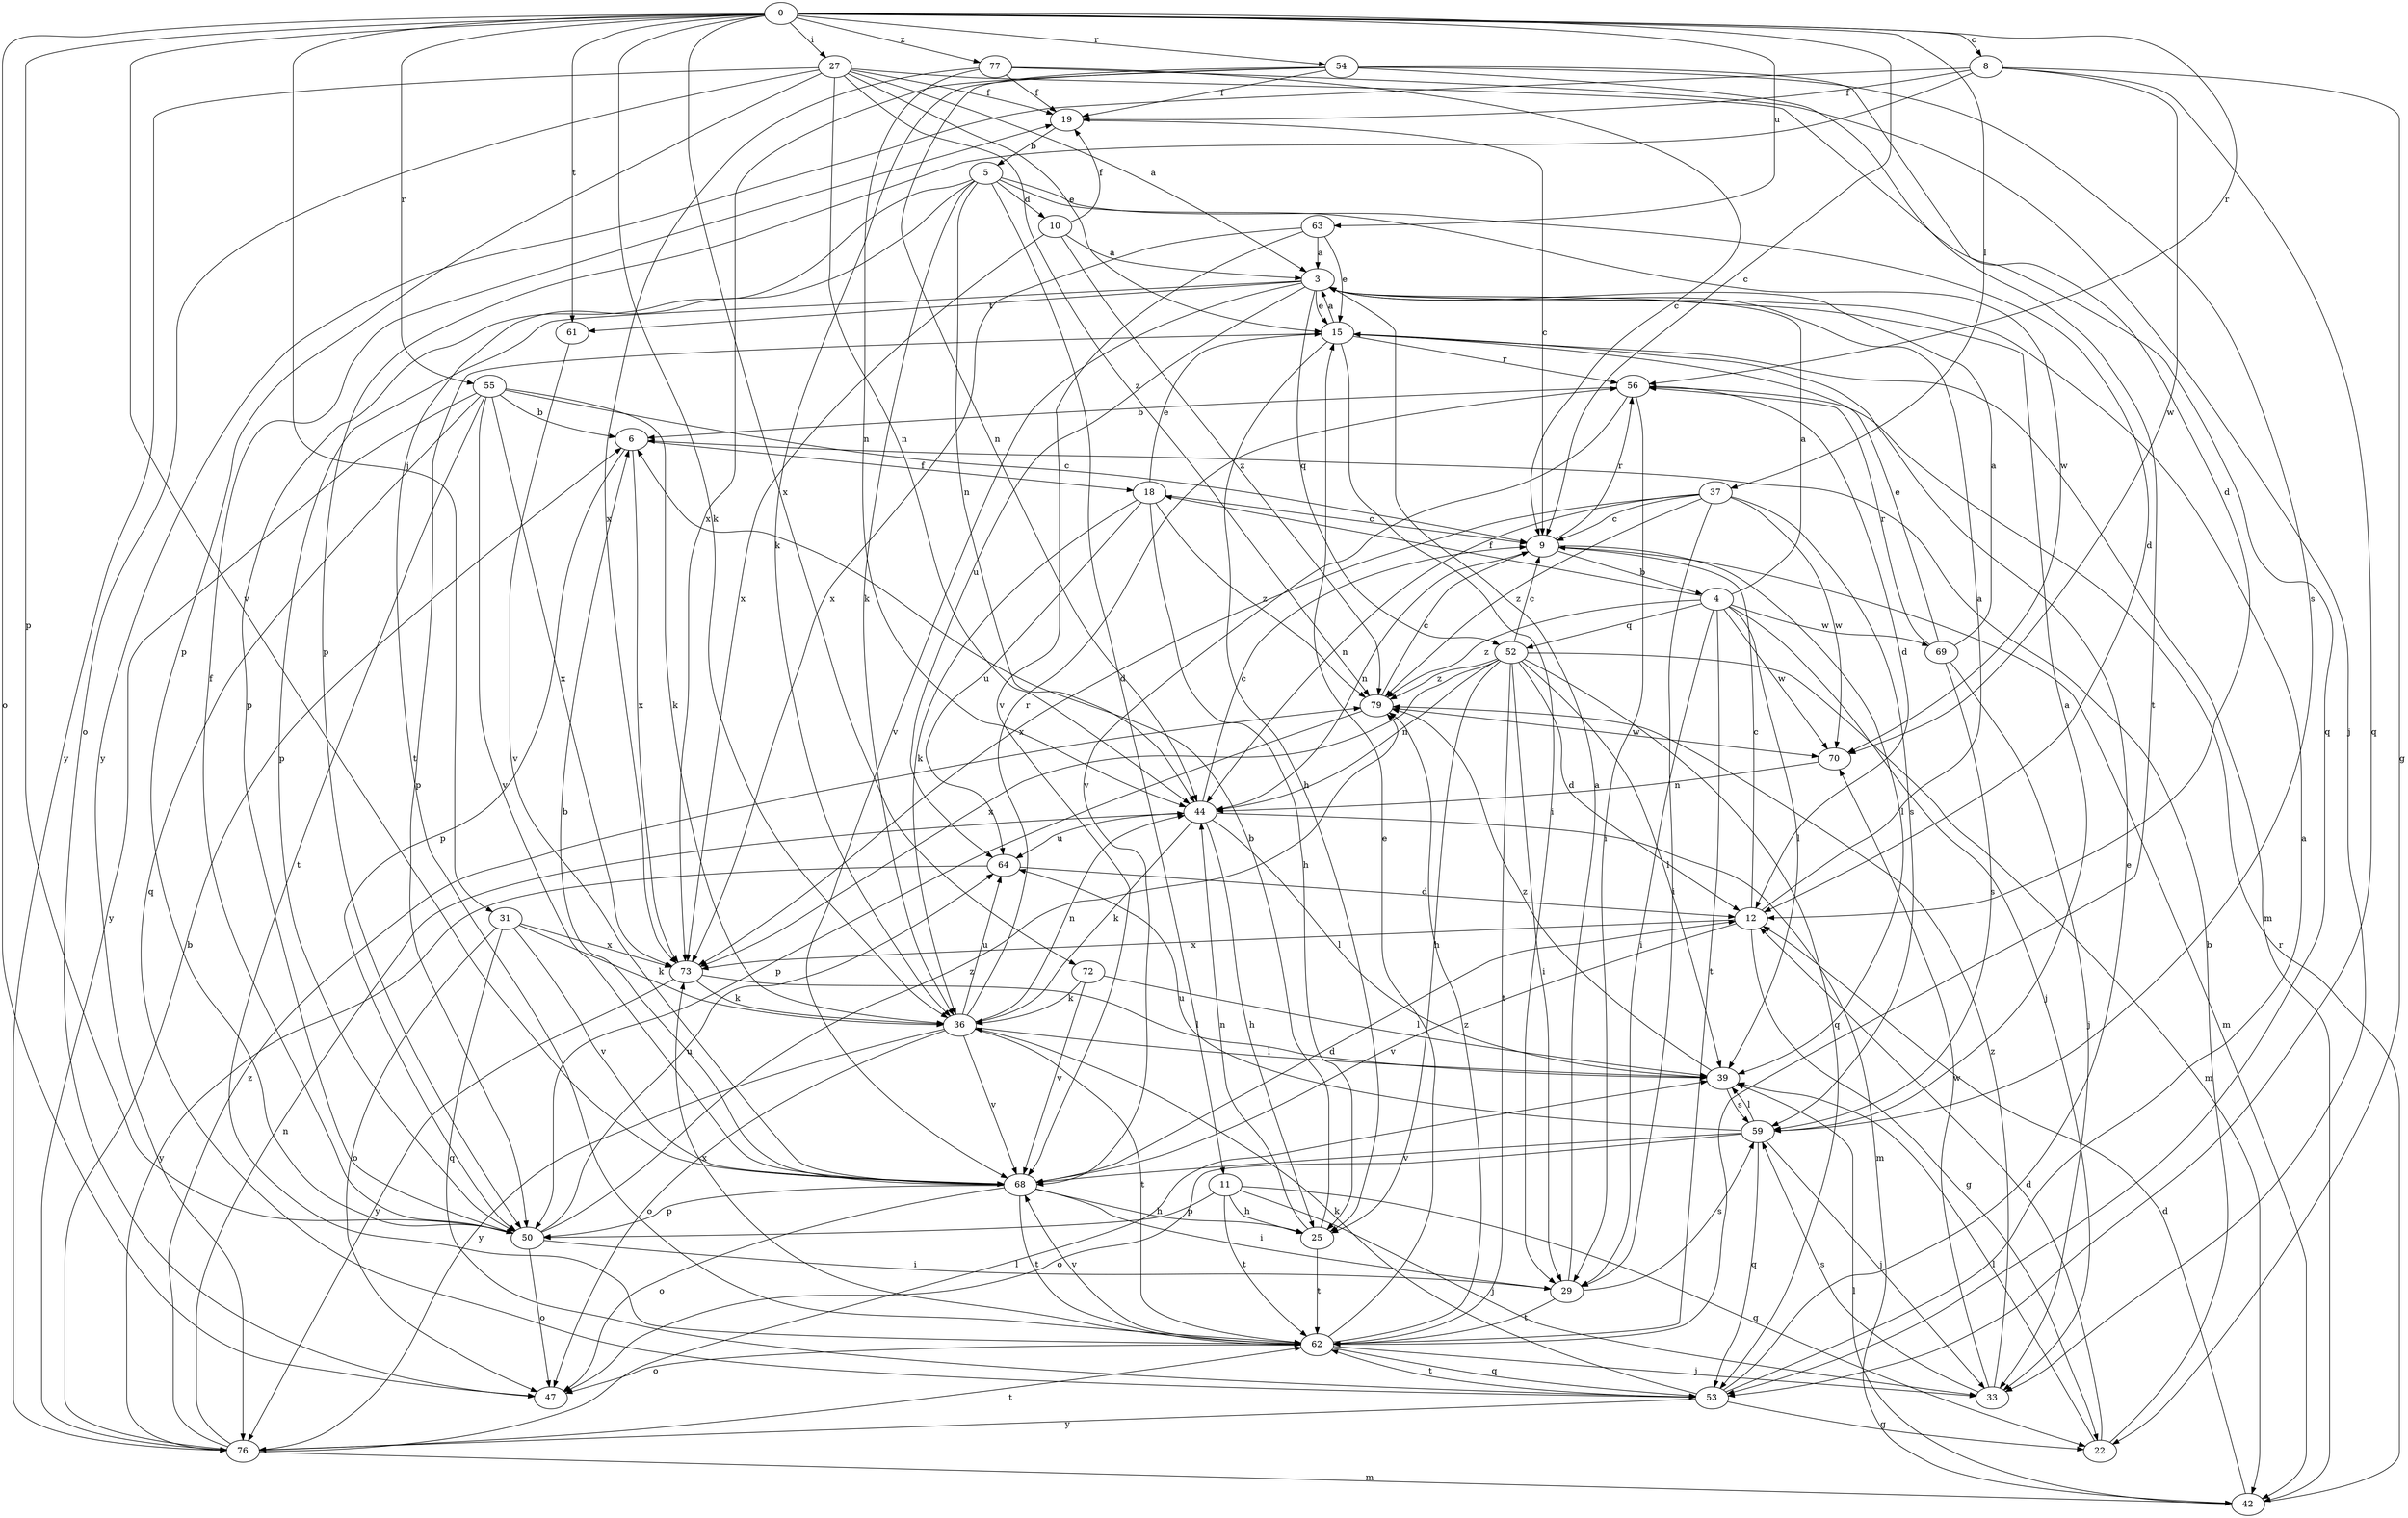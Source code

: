strict digraph  {
0;
3;
4;
5;
6;
8;
9;
10;
11;
12;
15;
18;
19;
22;
25;
27;
29;
31;
33;
36;
37;
39;
42;
44;
47;
50;
52;
53;
54;
55;
56;
59;
61;
62;
63;
64;
68;
69;
70;
72;
73;
76;
77;
79;
0 -> 8  [label=c];
0 -> 9  [label=c];
0 -> 27  [label=i];
0 -> 31  [label=j];
0 -> 36  [label=k];
0 -> 37  [label=l];
0 -> 47  [label=o];
0 -> 50  [label=p];
0 -> 54  [label=r];
0 -> 55  [label=r];
0 -> 56  [label=r];
0 -> 61  [label=t];
0 -> 63  [label=u];
0 -> 68  [label=v];
0 -> 72  [label=x];
0 -> 77  [label=z];
3 -> 15  [label=e];
3 -> 50  [label=p];
3 -> 52  [label=q];
3 -> 61  [label=t];
3 -> 64  [label=u];
3 -> 68  [label=v];
4 -> 3  [label=a];
4 -> 18  [label=f];
4 -> 29  [label=i];
4 -> 33  [label=j];
4 -> 39  [label=l];
4 -> 52  [label=q];
4 -> 62  [label=t];
4 -> 69  [label=w];
4 -> 70  [label=w];
4 -> 79  [label=z];
5 -> 10  [label=d];
5 -> 11  [label=d];
5 -> 12  [label=d];
5 -> 36  [label=k];
5 -> 44  [label=n];
5 -> 50  [label=p];
5 -> 62  [label=t];
5 -> 70  [label=w];
6 -> 18  [label=f];
6 -> 50  [label=p];
6 -> 73  [label=x];
8 -> 19  [label=f];
8 -> 22  [label=g];
8 -> 50  [label=p];
8 -> 53  [label=q];
8 -> 70  [label=w];
8 -> 76  [label=y];
9 -> 4  [label=b];
9 -> 39  [label=l];
9 -> 42  [label=m];
9 -> 44  [label=n];
9 -> 56  [label=r];
10 -> 3  [label=a];
10 -> 19  [label=f];
10 -> 73  [label=x];
10 -> 79  [label=z];
11 -> 22  [label=g];
11 -> 25  [label=h];
11 -> 33  [label=j];
11 -> 50  [label=p];
11 -> 62  [label=t];
12 -> 3  [label=a];
12 -> 9  [label=c];
12 -> 22  [label=g];
12 -> 68  [label=v];
12 -> 73  [label=x];
15 -> 3  [label=a];
15 -> 25  [label=h];
15 -> 29  [label=i];
15 -> 42  [label=m];
15 -> 50  [label=p];
15 -> 56  [label=r];
18 -> 9  [label=c];
18 -> 15  [label=e];
18 -> 25  [label=h];
18 -> 36  [label=k];
18 -> 64  [label=u];
18 -> 79  [label=z];
19 -> 5  [label=b];
19 -> 9  [label=c];
22 -> 6  [label=b];
22 -> 12  [label=d];
22 -> 39  [label=l];
25 -> 6  [label=b];
25 -> 44  [label=n];
25 -> 62  [label=t];
27 -> 3  [label=a];
27 -> 15  [label=e];
27 -> 19  [label=f];
27 -> 44  [label=n];
27 -> 47  [label=o];
27 -> 50  [label=p];
27 -> 53  [label=q];
27 -> 76  [label=y];
27 -> 79  [label=z];
29 -> 3  [label=a];
29 -> 59  [label=s];
29 -> 62  [label=t];
31 -> 36  [label=k];
31 -> 47  [label=o];
31 -> 53  [label=q];
31 -> 68  [label=v];
31 -> 73  [label=x];
33 -> 59  [label=s];
33 -> 70  [label=w];
33 -> 79  [label=z];
36 -> 39  [label=l];
36 -> 44  [label=n];
36 -> 47  [label=o];
36 -> 56  [label=r];
36 -> 62  [label=t];
36 -> 64  [label=u];
36 -> 68  [label=v];
36 -> 76  [label=y];
37 -> 9  [label=c];
37 -> 29  [label=i];
37 -> 44  [label=n];
37 -> 59  [label=s];
37 -> 70  [label=w];
37 -> 73  [label=x];
37 -> 79  [label=z];
39 -> 59  [label=s];
39 -> 79  [label=z];
42 -> 12  [label=d];
42 -> 39  [label=l];
42 -> 56  [label=r];
44 -> 9  [label=c];
44 -> 25  [label=h];
44 -> 36  [label=k];
44 -> 39  [label=l];
44 -> 42  [label=m];
44 -> 64  [label=u];
50 -> 19  [label=f];
50 -> 29  [label=i];
50 -> 47  [label=o];
50 -> 64  [label=u];
50 -> 79  [label=z];
52 -> 9  [label=c];
52 -> 12  [label=d];
52 -> 25  [label=h];
52 -> 29  [label=i];
52 -> 39  [label=l];
52 -> 42  [label=m];
52 -> 44  [label=n];
52 -> 53  [label=q];
52 -> 62  [label=t];
52 -> 73  [label=x];
52 -> 79  [label=z];
53 -> 3  [label=a];
53 -> 15  [label=e];
53 -> 22  [label=g];
53 -> 36  [label=k];
53 -> 62  [label=t];
53 -> 76  [label=y];
54 -> 12  [label=d];
54 -> 19  [label=f];
54 -> 36  [label=k];
54 -> 44  [label=n];
54 -> 59  [label=s];
54 -> 62  [label=t];
54 -> 73  [label=x];
55 -> 6  [label=b];
55 -> 9  [label=c];
55 -> 36  [label=k];
55 -> 53  [label=q];
55 -> 62  [label=t];
55 -> 68  [label=v];
55 -> 73  [label=x];
55 -> 76  [label=y];
56 -> 6  [label=b];
56 -> 12  [label=d];
56 -> 29  [label=i];
56 -> 68  [label=v];
59 -> 3  [label=a];
59 -> 33  [label=j];
59 -> 39  [label=l];
59 -> 47  [label=o];
59 -> 53  [label=q];
59 -> 64  [label=u];
59 -> 68  [label=v];
61 -> 68  [label=v];
62 -> 15  [label=e];
62 -> 33  [label=j];
62 -> 47  [label=o];
62 -> 53  [label=q];
62 -> 68  [label=v];
62 -> 73  [label=x];
62 -> 79  [label=z];
63 -> 3  [label=a];
63 -> 15  [label=e];
63 -> 68  [label=v];
63 -> 73  [label=x];
64 -> 12  [label=d];
64 -> 76  [label=y];
68 -> 6  [label=b];
68 -> 12  [label=d];
68 -> 25  [label=h];
68 -> 29  [label=i];
68 -> 47  [label=o];
68 -> 50  [label=p];
68 -> 62  [label=t];
69 -> 3  [label=a];
69 -> 15  [label=e];
69 -> 33  [label=j];
69 -> 56  [label=r];
69 -> 59  [label=s];
70 -> 44  [label=n];
72 -> 36  [label=k];
72 -> 39  [label=l];
72 -> 68  [label=v];
73 -> 36  [label=k];
73 -> 39  [label=l];
73 -> 76  [label=y];
76 -> 6  [label=b];
76 -> 39  [label=l];
76 -> 42  [label=m];
76 -> 44  [label=n];
76 -> 62  [label=t];
76 -> 79  [label=z];
77 -> 9  [label=c];
77 -> 19  [label=f];
77 -> 33  [label=j];
77 -> 44  [label=n];
77 -> 73  [label=x];
79 -> 9  [label=c];
79 -> 50  [label=p];
79 -> 70  [label=w];
}
